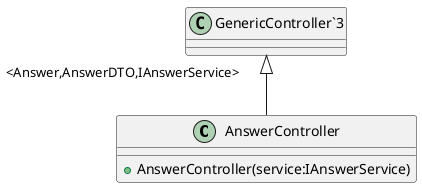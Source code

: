 @startuml
class AnswerController {
    + AnswerController(service:IAnswerService)
}
"GenericController`3" "<Answer,AnswerDTO,IAnswerService>" <|-- AnswerController
@enduml
